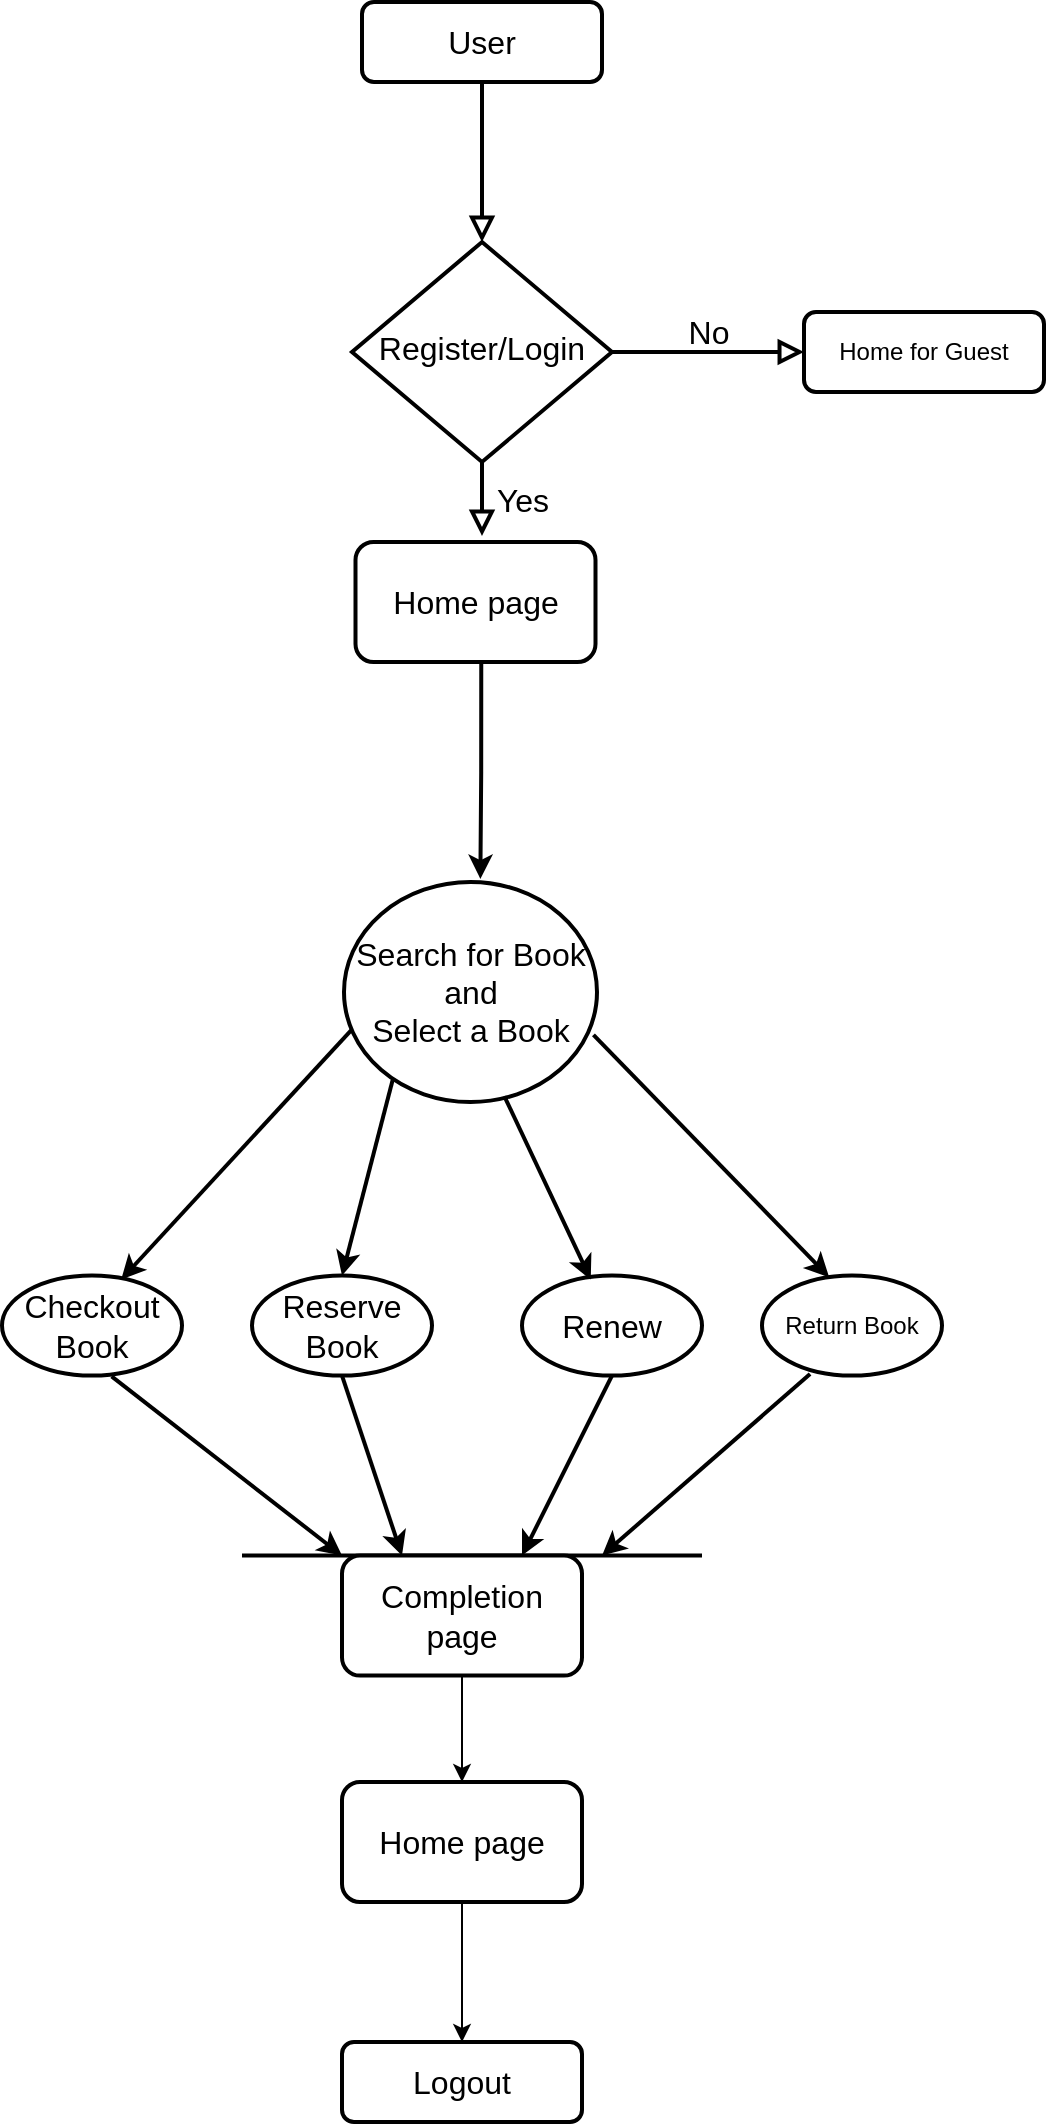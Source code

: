 <mxfile version="24.3.1" type="google">
  <diagram id="C5RBs43oDa-KdzZeNtuy" name="Page-1">
    <mxGraphModel grid="1" page="1" gridSize="10" guides="1" tooltips="1" connect="1" arrows="1" fold="1" pageScale="1" pageWidth="827" pageHeight="1169" math="0" shadow="0">
      <root>
        <mxCell id="WIyWlLk6GJQsqaUBKTNV-0" />
        <mxCell id="WIyWlLk6GJQsqaUBKTNV-1" parent="WIyWlLk6GJQsqaUBKTNV-0" />
        <mxCell id="WIyWlLk6GJQsqaUBKTNV-2" value="" style="rounded=0;html=1;jettySize=auto;orthogonalLoop=1;fontSize=16;endArrow=block;endFill=0;endSize=8;strokeWidth=2;shadow=0;labelBackgroundColor=none;edgeStyle=orthogonalEdgeStyle;" edge="1" parent="WIyWlLk6GJQsqaUBKTNV-1" source="WIyWlLk6GJQsqaUBKTNV-3" target="WIyWlLk6GJQsqaUBKTNV-6">
          <mxGeometry relative="1" as="geometry" />
        </mxCell>
        <mxCell id="WIyWlLk6GJQsqaUBKTNV-3" value="User" style="rounded=1;whiteSpace=wrap;html=1;fontSize=16;glass=0;strokeWidth=2;shadow=0;" vertex="1" parent="WIyWlLk6GJQsqaUBKTNV-1">
          <mxGeometry x="359" y="70" width="120" height="40" as="geometry" />
        </mxCell>
        <mxCell id="WIyWlLk6GJQsqaUBKTNV-4" value="Yes" style="rounded=0;html=1;jettySize=auto;orthogonalLoop=1;fontSize=16;endArrow=block;endFill=0;endSize=8;strokeWidth=2;shadow=0;labelBackgroundColor=none;edgeStyle=orthogonalEdgeStyle;exitX=0.5;exitY=1;exitDx=0;exitDy=0;entryX=0.527;entryY=-0.051;entryDx=0;entryDy=0;entryPerimeter=0;" edge="1" parent="WIyWlLk6GJQsqaUBKTNV-1" source="WIyWlLk6GJQsqaUBKTNV-6" target="OzxSRj_L68yM5x1F0NcO-6">
          <mxGeometry y="20" relative="1" as="geometry">
            <mxPoint as="offset" />
            <mxPoint x="419" y="330" as="targetPoint" />
          </mxGeometry>
        </mxCell>
        <mxCell id="WIyWlLk6GJQsqaUBKTNV-5" value="No" style="edgeStyle=orthogonalEdgeStyle;rounded=0;html=1;jettySize=auto;orthogonalLoop=1;fontSize=16;endArrow=block;endFill=0;endSize=8;strokeWidth=2;shadow=0;labelBackgroundColor=none;" edge="1" parent="WIyWlLk6GJQsqaUBKTNV-1" source="WIyWlLk6GJQsqaUBKTNV-6" target="WIyWlLk6GJQsqaUBKTNV-7">
          <mxGeometry y="10" relative="1" as="geometry">
            <mxPoint as="offset" />
          </mxGeometry>
        </mxCell>
        <mxCell id="WIyWlLk6GJQsqaUBKTNV-6" value="Register/Login" style="rhombus;whiteSpace=wrap;html=1;shadow=0;fontFamily=Helvetica;fontSize=16;align=center;strokeWidth=2;spacing=6;spacingTop=-4;" vertex="1" parent="WIyWlLk6GJQsqaUBKTNV-1">
          <mxGeometry x="354" y="190" width="130" height="110" as="geometry" />
        </mxCell>
        <mxCell id="WIyWlLk6GJQsqaUBKTNV-7" value="Home for Guest" style="rounded=1;whiteSpace=wrap;html=1;fontSize=12;glass=0;strokeWidth=2;shadow=0;" vertex="1" parent="WIyWlLk6GJQsqaUBKTNV-1">
          <mxGeometry x="580" y="225" width="120" height="40" as="geometry" />
        </mxCell>
        <mxCell id="WIyWlLk6GJQsqaUBKTNV-11" value="Logout" style="rounded=1;whiteSpace=wrap;html=1;fontSize=16;glass=0;strokeWidth=2;shadow=0;" vertex="1" parent="WIyWlLk6GJQsqaUBKTNV-1">
          <mxGeometry x="349" y="1090" width="120" height="40" as="geometry" />
        </mxCell>
        <mxCell id="B6_iIE4QEPSGx3Srziaw-4" value="" style="edgeStyle=orthogonalEdgeStyle;rounded=0;orthogonalLoop=1;jettySize=auto;html=1;fontSize=16;strokeWidth=2;entryX=0.539;entryY=-0.014;entryDx=0;entryDy=0;entryPerimeter=0;exitX=0.524;exitY=1.01;exitDx=0;exitDy=0;exitPerimeter=0;" edge="1" parent="WIyWlLk6GJQsqaUBKTNV-1" source="OzxSRj_L68yM5x1F0NcO-6" target="B6_iIE4QEPSGx3Srziaw-9">
          <mxGeometry relative="1" as="geometry">
            <mxPoint x="419" y="410" as="sourcePoint" />
            <mxPoint x="419" y="450" as="targetPoint" />
          </mxGeometry>
        </mxCell>
        <mxCell id="B6_iIE4QEPSGx3Srziaw-5" value="Checkout Book" style="ellipse;whiteSpace=wrap;html=1;fontSize=16;strokeWidth=2;" vertex="1" parent="WIyWlLk6GJQsqaUBKTNV-1">
          <mxGeometry x="179" y="706.81" width="90" height="50" as="geometry" />
        </mxCell>
        <mxCell id="B6_iIE4QEPSGx3Srziaw-6" value="Reserve Book" style="ellipse;whiteSpace=wrap;html=1;fontSize=16;strokeWidth=2;" vertex="1" parent="WIyWlLk6GJQsqaUBKTNV-1">
          <mxGeometry x="304" y="706.81" width="90" height="50" as="geometry" />
        </mxCell>
        <mxCell id="B6_iIE4QEPSGx3Srziaw-7" value="Renew" style="ellipse;whiteSpace=wrap;html=1;fontSize=16;strokeWidth=2;" vertex="1" parent="WIyWlLk6GJQsqaUBKTNV-1">
          <mxGeometry x="439" y="706.81" width="90" height="50" as="geometry" />
        </mxCell>
        <mxCell id="B6_iIE4QEPSGx3Srziaw-8" value="Return Book" style="ellipse;whiteSpace=wrap;html=1;strokeWidth=2;" vertex="1" parent="WIyWlLk6GJQsqaUBKTNV-1">
          <mxGeometry x="559" y="706.81" width="90" height="50" as="geometry" />
        </mxCell>
        <mxCell id="B6_iIE4QEPSGx3Srziaw-9" value="Search for Book and&lt;div style=&quot;font-size: 16px;&quot;&gt;Select a Book&lt;/div&gt;" style="ellipse;whiteSpace=wrap;html=1;fontSize=16;strokeWidth=2;" vertex="1" parent="WIyWlLk6GJQsqaUBKTNV-1">
          <mxGeometry x="350" y="510" width="126.5" height="110" as="geometry" />
        </mxCell>
        <mxCell id="B6_iIE4QEPSGx3Srziaw-10" value="" style="endArrow=classic;html=1;rounded=0;exitX=0.028;exitY=0.674;exitDx=0;exitDy=0;exitPerimeter=0;entryX=0.662;entryY=0.04;entryDx=0;entryDy=0;entryPerimeter=0;fontSize=16;strokeWidth=2;" edge="1" parent="WIyWlLk6GJQsqaUBKTNV-1" source="B6_iIE4QEPSGx3Srziaw-9" target="B6_iIE4QEPSGx3Srziaw-5">
          <mxGeometry width="50" height="50" relative="1" as="geometry">
            <mxPoint x="429" y="490" as="sourcePoint" />
            <mxPoint x="479" y="440" as="targetPoint" />
          </mxGeometry>
        </mxCell>
        <mxCell id="B6_iIE4QEPSGx3Srziaw-11" value="" style="endArrow=classic;html=1;rounded=0;exitX=0.192;exitY=0.901;exitDx=0;exitDy=0;exitPerimeter=0;entryX=0.5;entryY=0;entryDx=0;entryDy=0;fontSize=16;strokeWidth=2;" edge="1" parent="WIyWlLk6GJQsqaUBKTNV-1" source="B6_iIE4QEPSGx3Srziaw-9" target="B6_iIE4QEPSGx3Srziaw-6">
          <mxGeometry width="50" height="50" relative="1" as="geometry">
            <mxPoint x="382" y="507" as="sourcePoint" />
            <mxPoint x="219" y="602" as="targetPoint" />
          </mxGeometry>
        </mxCell>
        <mxCell id="B6_iIE4QEPSGx3Srziaw-12" value="" style="endArrow=classic;html=1;rounded=0;exitX=0.634;exitY=0.974;exitDx=0;exitDy=0;exitPerimeter=0;entryX=0.382;entryY=0.04;entryDx=0;entryDy=0;entryPerimeter=0;fontSize=16;strokeWidth=2;" edge="1" parent="WIyWlLk6GJQsqaUBKTNV-1" source="B6_iIE4QEPSGx3Srziaw-9" target="B6_iIE4QEPSGx3Srziaw-7">
          <mxGeometry width="50" height="50" relative="1" as="geometry">
            <mxPoint x="442.782" y="680" as="sourcePoint" />
            <mxPoint x="359" y="716.81" as="targetPoint" />
          </mxGeometry>
        </mxCell>
        <mxCell id="B6_iIE4QEPSGx3Srziaw-13" value="" style="endArrow=classic;html=1;rounded=0;exitX=0.986;exitY=0.695;exitDx=0;exitDy=0;exitPerimeter=0;entryX=0.373;entryY=0.016;entryDx=0;entryDy=0;entryPerimeter=0;fontSize=16;strokeWidth=2;" edge="1" parent="WIyWlLk6GJQsqaUBKTNV-1" source="B6_iIE4QEPSGx3Srziaw-9" target="B6_iIE4QEPSGx3Srziaw-8">
          <mxGeometry width="50" height="50" relative="1" as="geometry">
            <mxPoint x="448" y="532" as="sourcePoint" />
            <mxPoint x="483" y="602" as="targetPoint" />
          </mxGeometry>
        </mxCell>
        <mxCell id="B6_iIE4QEPSGx3Srziaw-14" value="" style="endArrow=classic;html=1;rounded=0;exitX=0.5;exitY=1;exitDx=0;exitDy=0;fontSize=16;strokeWidth=2;" edge="1" parent="WIyWlLk6GJQsqaUBKTNV-1" source="B6_iIE4QEPSGx3Srziaw-6">
          <mxGeometry width="50" height="50" relative="1" as="geometry">
            <mxPoint x="448" y="648.81" as="sourcePoint" />
            <mxPoint x="379" y="846.81" as="targetPoint" />
          </mxGeometry>
        </mxCell>
        <mxCell id="B6_iIE4QEPSGx3Srziaw-15" value="" style="endArrow=classic;html=1;rounded=0;exitX=0.5;exitY=1;exitDx=0;exitDy=0;fontSize=16;strokeWidth=2;" edge="1" parent="WIyWlLk6GJQsqaUBKTNV-1" source="B6_iIE4QEPSGx3Srziaw-7">
          <mxGeometry width="50" height="50" relative="1" as="geometry">
            <mxPoint x="359" y="766.81" as="sourcePoint" />
            <mxPoint x="439" y="846.81" as="targetPoint" />
          </mxGeometry>
        </mxCell>
        <mxCell id="B6_iIE4QEPSGx3Srziaw-16" value="" style="endArrow=classic;html=1;rounded=0;exitX=0.267;exitY=0.984;exitDx=0;exitDy=0;exitPerimeter=0;fontSize=16;strokeWidth=2;" edge="1" parent="WIyWlLk6GJQsqaUBKTNV-1" source="B6_iIE4QEPSGx3Srziaw-8">
          <mxGeometry width="50" height="50" relative="1" as="geometry">
            <mxPoint x="494" y="766.81" as="sourcePoint" />
            <mxPoint x="479" y="846.81" as="targetPoint" />
          </mxGeometry>
        </mxCell>
        <mxCell id="B6_iIE4QEPSGx3Srziaw-17" value="" style="endArrow=classic;html=1;rounded=0;exitX=0.609;exitY=1.008;exitDx=0;exitDy=0;exitPerimeter=0;entryX=0;entryY=0;entryDx=0;entryDy=0;fontSize=16;strokeWidth=2;" edge="1" parent="WIyWlLk6GJQsqaUBKTNV-1" source="B6_iIE4QEPSGx3Srziaw-5" target="B6_iIE4QEPSGx3Srziaw-19">
          <mxGeometry width="50" height="50" relative="1" as="geometry">
            <mxPoint x="359" y="766.81" as="sourcePoint" />
            <mxPoint x="289" y="846.81" as="targetPoint" />
          </mxGeometry>
        </mxCell>
        <mxCell id="B6_iIE4QEPSGx3Srziaw-18" value="" style="endArrow=none;html=1;rounded=0;fontSize=16;strokeWidth=2;" edge="1" parent="WIyWlLk6GJQsqaUBKTNV-1">
          <mxGeometry width="50" height="50" relative="1" as="geometry">
            <mxPoint x="299" y="846.81" as="sourcePoint" />
            <mxPoint x="529" y="846.81" as="targetPoint" />
          </mxGeometry>
        </mxCell>
        <mxCell id="B6_iIE4QEPSGx3Srziaw-19" value="Completion page" style="rounded=1;whiteSpace=wrap;html=1;fontSize=16;strokeWidth=2;" vertex="1" parent="WIyWlLk6GJQsqaUBKTNV-1">
          <mxGeometry x="349" y="846.81" width="120" height="60" as="geometry" />
        </mxCell>
        <mxCell id="OzxSRj_L68yM5x1F0NcO-2" value="Home page" style="rounded=1;whiteSpace=wrap;html=1;fontSize=16;strokeWidth=2;" vertex="1" parent="WIyWlLk6GJQsqaUBKTNV-1">
          <mxGeometry x="349" y="960" width="120" height="60" as="geometry" />
        </mxCell>
        <mxCell id="OzxSRj_L68yM5x1F0NcO-4" value="" style="endArrow=classic;html=1;rounded=0;exitX=0.5;exitY=1;exitDx=0;exitDy=0;entryX=0.5;entryY=0;entryDx=0;entryDy=0;" edge="1" parent="WIyWlLk6GJQsqaUBKTNV-1" source="OzxSRj_L68yM5x1F0NcO-2" target="WIyWlLk6GJQsqaUBKTNV-11">
          <mxGeometry width="50" height="50" relative="1" as="geometry">
            <mxPoint x="340" y="1010" as="sourcePoint" />
            <mxPoint x="390" y="960" as="targetPoint" />
          </mxGeometry>
        </mxCell>
        <mxCell id="OzxSRj_L68yM5x1F0NcO-5" value="" style="endArrow=classic;html=1;rounded=0;exitX=0.5;exitY=1;exitDx=0;exitDy=0;entryX=0.5;entryY=0;entryDx=0;entryDy=0;" edge="1" parent="WIyWlLk6GJQsqaUBKTNV-1" source="B6_iIE4QEPSGx3Srziaw-19" target="OzxSRj_L68yM5x1F0NcO-2">
          <mxGeometry width="50" height="50" relative="1" as="geometry">
            <mxPoint x="340" y="1010" as="sourcePoint" />
            <mxPoint x="390" y="960" as="targetPoint" />
          </mxGeometry>
        </mxCell>
        <mxCell id="OzxSRj_L68yM5x1F0NcO-6" value="Home page" style="rounded=1;whiteSpace=wrap;html=1;fontSize=16;strokeWidth=2;" vertex="1" parent="WIyWlLk6GJQsqaUBKTNV-1">
          <mxGeometry x="355.75" y="340" width="120" height="60" as="geometry" />
        </mxCell>
      </root>
    </mxGraphModel>
  </diagram>
</mxfile>
